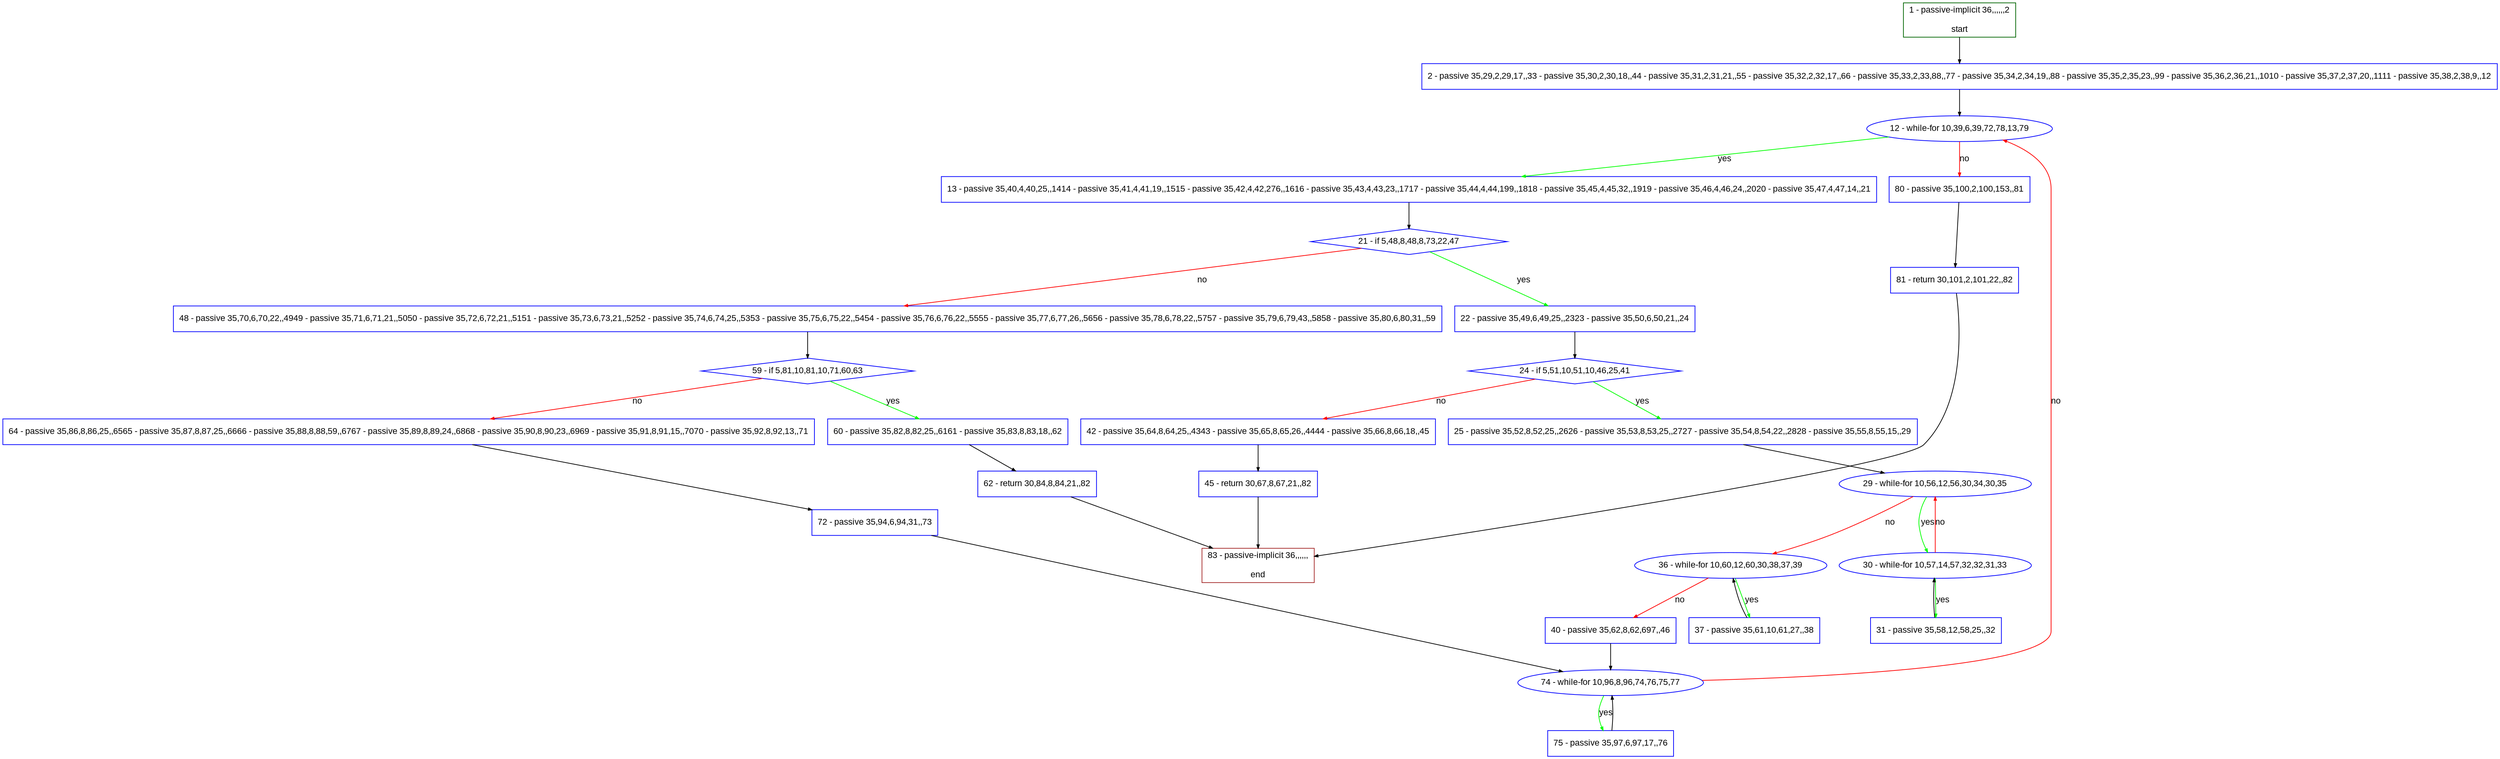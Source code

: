 digraph "" {
  graph [pack="true", label="", fontsize="12", packmode="clust", fontname="Arial", fillcolor="#FFFFCC", bgcolor="white", style="rounded,filled", compound="true"];
  node [node_initialized="no", label="", color="grey", fontsize="12", fillcolor="white", fontname="Arial", style="filled", shape="rectangle", compound="true", fixedsize="false"];
  edge [fontcolor="black", arrowhead="normal", arrowtail="none", arrowsize="0.5", ltail="", label="", color="black", fontsize="12", lhead="", fontname="Arial", dir="forward", compound="true"];
  __N1 [label="2 - passive 35,29,2,29,17,,33 - passive 35,30,2,30,18,,44 - passive 35,31,2,31,21,,55 - passive 35,32,2,32,17,,66 - passive 35,33,2,33,88,,77 - passive 35,34,2,34,19,,88 - passive 35,35,2,35,23,,99 - passive 35,36,2,36,21,,1010 - passive 35,37,2,37,20,,1111 - passive 35,38,2,38,9,,12", color="#0000ff", fillcolor="#ffffff", style="filled", shape="box"];
  __N2 [label="1 - passive-implicit 36,,,,,,2\n\nstart", color="#006400", fillcolor="#ffffff", style="filled", shape="box"];
  __N3 [label="12 - while-for 10,39,6,39,72,78,13,79", color="#0000ff", fillcolor="#ffffff", style="filled", shape="oval"];
  __N4 [label="13 - passive 35,40,4,40,25,,1414 - passive 35,41,4,41,19,,1515 - passive 35,42,4,42,276,,1616 - passive 35,43,4,43,23,,1717 - passive 35,44,4,44,199,,1818 - passive 35,45,4,45,32,,1919 - passive 35,46,4,46,24,,2020 - passive 35,47,4,47,14,,21", color="#0000ff", fillcolor="#ffffff", style="filled", shape="box"];
  __N5 [label="80 - passive 35,100,2,100,153,,81", color="#0000ff", fillcolor="#ffffff", style="filled", shape="box"];
  __N6 [label="21 - if 5,48,8,48,8,73,22,47", color="#0000ff", fillcolor="#ffffff", style="filled", shape="diamond"];
  __N7 [label="22 - passive 35,49,6,49,25,,2323 - passive 35,50,6,50,21,,24", color="#0000ff", fillcolor="#ffffff", style="filled", shape="box"];
  __N8 [label="48 - passive 35,70,6,70,22,,4949 - passive 35,71,6,71,21,,5050 - passive 35,72,6,72,21,,5151 - passive 35,73,6,73,21,,5252 - passive 35,74,6,74,25,,5353 - passive 35,75,6,75,22,,5454 - passive 35,76,6,76,22,,5555 - passive 35,77,6,77,26,,5656 - passive 35,78,6,78,22,,5757 - passive 35,79,6,79,43,,5858 - passive 35,80,6,80,31,,59", color="#0000ff", fillcolor="#ffffff", style="filled", shape="box"];
  __N9 [label="24 - if 5,51,10,51,10,46,25,41", color="#0000ff", fillcolor="#ffffff", style="filled", shape="diamond"];
  __N10 [label="25 - passive 35,52,8,52,25,,2626 - passive 35,53,8,53,25,,2727 - passive 35,54,8,54,22,,2828 - passive 35,55,8,55,15,,29", color="#0000ff", fillcolor="#ffffff", style="filled", shape="box"];
  __N11 [label="42 - passive 35,64,8,64,25,,4343 - passive 35,65,8,65,26,,4444 - passive 35,66,8,66,18,,45", color="#0000ff", fillcolor="#ffffff", style="filled", shape="box"];
  __N12 [label="29 - while-for 10,56,12,56,30,34,30,35", color="#0000ff", fillcolor="#ffffff", style="filled", shape="oval"];
  __N13 [label="30 - while-for 10,57,14,57,32,32,31,33", color="#0000ff", fillcolor="#ffffff", style="filled", shape="oval"];
  __N14 [label="36 - while-for 10,60,12,60,30,38,37,39", color="#0000ff", fillcolor="#ffffff", style="filled", shape="oval"];
  __N15 [label="31 - passive 35,58,12,58,25,,32", color="#0000ff", fillcolor="#ffffff", style="filled", shape="box"];
  __N16 [label="37 - passive 35,61,10,61,27,,38", color="#0000ff", fillcolor="#ffffff", style="filled", shape="box"];
  __N17 [label="40 - passive 35,62,8,62,697,,46", color="#0000ff", fillcolor="#ffffff", style="filled", shape="box"];
  __N18 [label="74 - while-for 10,96,8,96,74,76,75,77", color="#0000ff", fillcolor="#ffffff", style="filled", shape="oval"];
  __N19 [label="45 - return 30,67,8,67,21,,82", color="#0000ff", fillcolor="#ffffff", style="filled", shape="box"];
  __N20 [label="83 - passive-implicit 36,,,,,,\n\nend", color="#a52a2a", fillcolor="#ffffff", style="filled", shape="box"];
  __N21 [label="59 - if 5,81,10,81,10,71,60,63", color="#0000ff", fillcolor="#ffffff", style="filled", shape="diamond"];
  __N22 [label="60 - passive 35,82,8,82,25,,6161 - passive 35,83,8,83,18,,62", color="#0000ff", fillcolor="#ffffff", style="filled", shape="box"];
  __N23 [label="64 - passive 35,86,8,86,25,,6565 - passive 35,87,8,87,25,,6666 - passive 35,88,8,88,59,,6767 - passive 35,89,8,89,24,,6868 - passive 35,90,8,90,23,,6969 - passive 35,91,8,91,15,,7070 - passive 35,92,8,92,13,,71", color="#0000ff", fillcolor="#ffffff", style="filled", shape="box"];
  __N24 [label="62 - return 30,84,8,84,21,,82", color="#0000ff", fillcolor="#ffffff", style="filled", shape="box"];
  __N25 [label="72 - passive 35,94,6,94,31,,73", color="#0000ff", fillcolor="#ffffff", style="filled", shape="box"];
  __N26 [label="75 - passive 35,97,6,97,17,,76", color="#0000ff", fillcolor="#ffffff", style="filled", shape="box"];
  __N27 [label="81 - return 30,101,2,101,22,,82", color="#0000ff", fillcolor="#ffffff", style="filled", shape="box"];
  __N2 -> __N1 [arrowhead="normal", arrowtail="none", color="#000000", label="", dir="forward"];
  __N1 -> __N3 [arrowhead="normal", arrowtail="none", color="#000000", label="", dir="forward"];
  __N3 -> __N4 [arrowhead="normal", arrowtail="none", color="#00ff00", label="yes", dir="forward"];
  __N3 -> __N5 [arrowhead="normal", arrowtail="none", color="#ff0000", label="no", dir="forward"];
  __N4 -> __N6 [arrowhead="normal", arrowtail="none", color="#000000", label="", dir="forward"];
  __N6 -> __N7 [arrowhead="normal", arrowtail="none", color="#00ff00", label="yes", dir="forward"];
  __N6 -> __N8 [arrowhead="normal", arrowtail="none", color="#ff0000", label="no", dir="forward"];
  __N7 -> __N9 [arrowhead="normal", arrowtail="none", color="#000000", label="", dir="forward"];
  __N9 -> __N10 [arrowhead="normal", arrowtail="none", color="#00ff00", label="yes", dir="forward"];
  __N9 -> __N11 [arrowhead="normal", arrowtail="none", color="#ff0000", label="no", dir="forward"];
  __N10 -> __N12 [arrowhead="normal", arrowtail="none", color="#000000", label="", dir="forward"];
  __N12 -> __N13 [arrowhead="normal", arrowtail="none", color="#00ff00", label="yes", dir="forward"];
  __N13 -> __N12 [arrowhead="normal", arrowtail="none", color="#ff0000", label="no", dir="forward"];
  __N12 -> __N14 [arrowhead="normal", arrowtail="none", color="#ff0000", label="no", dir="forward"];
  __N13 -> __N15 [arrowhead="normal", arrowtail="none", color="#00ff00", label="yes", dir="forward"];
  __N15 -> __N13 [arrowhead="normal", arrowtail="none", color="#000000", label="", dir="forward"];
  __N14 -> __N16 [arrowhead="normal", arrowtail="none", color="#00ff00", label="yes", dir="forward"];
  __N16 -> __N14 [arrowhead="normal", arrowtail="none", color="#000000", label="", dir="forward"];
  __N14 -> __N17 [arrowhead="normal", arrowtail="none", color="#ff0000", label="no", dir="forward"];
  __N17 -> __N18 [arrowhead="normal", arrowtail="none", color="#000000", label="", dir="forward"];
  __N11 -> __N19 [arrowhead="normal", arrowtail="none", color="#000000", label="", dir="forward"];
  __N19 -> __N20 [arrowhead="normal", arrowtail="none", color="#000000", label="", dir="forward"];
  __N8 -> __N21 [arrowhead="normal", arrowtail="none", color="#000000", label="", dir="forward"];
  __N21 -> __N22 [arrowhead="normal", arrowtail="none", color="#00ff00", label="yes", dir="forward"];
  __N21 -> __N23 [arrowhead="normal", arrowtail="none", color="#ff0000", label="no", dir="forward"];
  __N22 -> __N24 [arrowhead="normal", arrowtail="none", color="#000000", label="", dir="forward"];
  __N24 -> __N20 [arrowhead="normal", arrowtail="none", color="#000000", label="", dir="forward"];
  __N23 -> __N25 [arrowhead="normal", arrowtail="none", color="#000000", label="", dir="forward"];
  __N25 -> __N18 [arrowhead="normal", arrowtail="none", color="#000000", label="", dir="forward"];
  __N18 -> __N3 [arrowhead="normal", arrowtail="none", color="#ff0000", label="no", dir="forward"];
  __N18 -> __N26 [arrowhead="normal", arrowtail="none", color="#00ff00", label="yes", dir="forward"];
  __N26 -> __N18 [arrowhead="normal", arrowtail="none", color="#000000", label="", dir="forward"];
  __N5 -> __N27 [arrowhead="normal", arrowtail="none", color="#000000", label="", dir="forward"];
  __N27 -> __N20 [arrowhead="normal", arrowtail="none", color="#000000", label="", dir="forward"];
}
